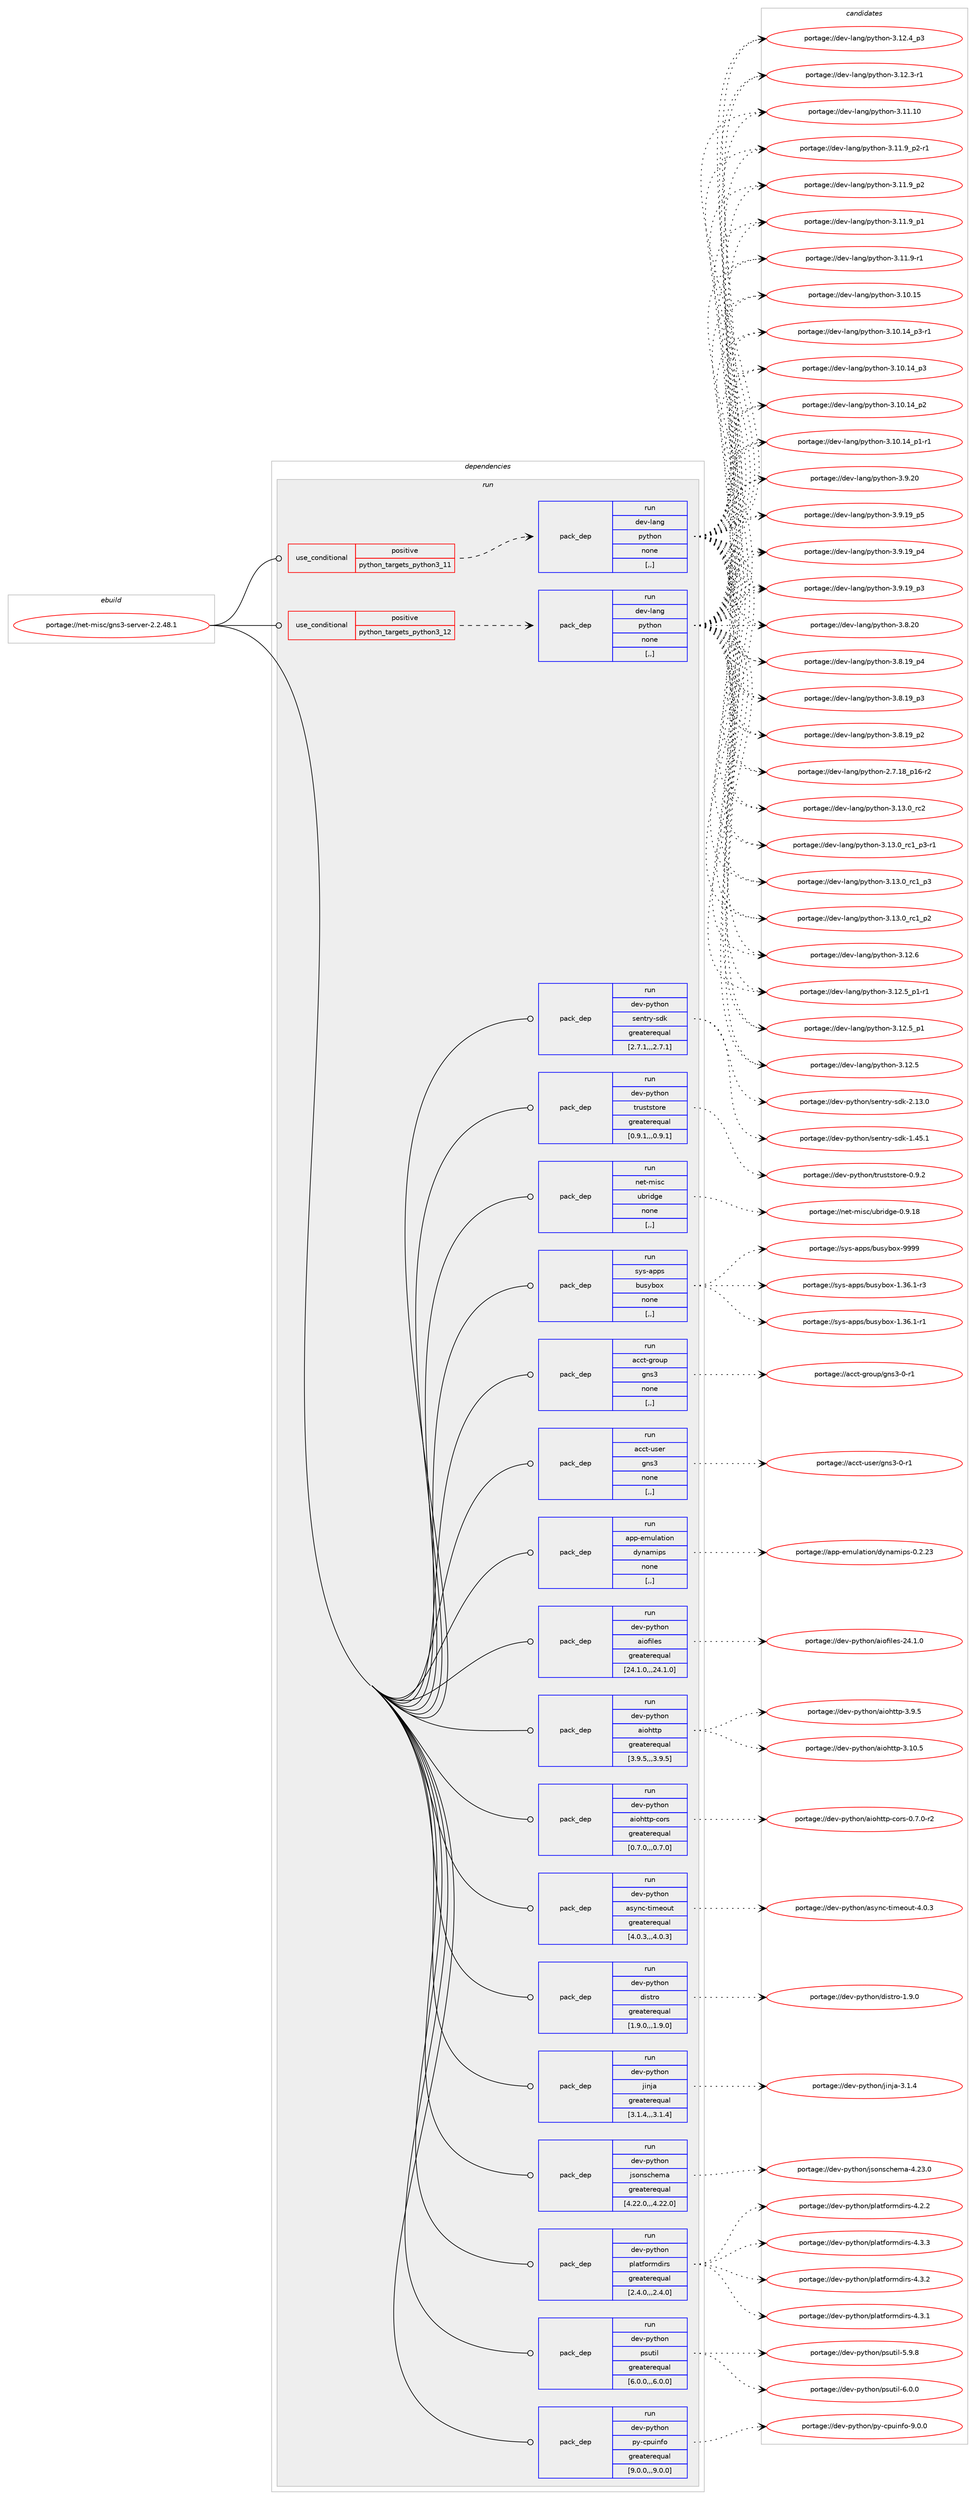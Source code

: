 digraph prolog {

# *************
# Graph options
# *************

newrank=true;
concentrate=true;
compound=true;
graph [rankdir=LR,fontname=Helvetica,fontsize=10,ranksep=1.5];#, ranksep=2.5, nodesep=0.2];
edge  [arrowhead=vee];
node  [fontname=Helvetica,fontsize=10];

# **********
# The ebuild
# **********

subgraph cluster_leftcol {
color=gray;
label=<<i>ebuild</i>>;
id [label="portage://net-misc/gns3-server-2.2.48.1", color=red, width=4, href="../net-misc/gns3-server-2.2.48.1.svg"];
}

# ****************
# The dependencies
# ****************

subgraph cluster_midcol {
color=gray;
label=<<i>dependencies</i>>;
subgraph cluster_compile {
fillcolor="#eeeeee";
style=filled;
label=<<i>compile</i>>;
}
subgraph cluster_compileandrun {
fillcolor="#eeeeee";
style=filled;
label=<<i>compile and run</i>>;
}
subgraph cluster_run {
fillcolor="#eeeeee";
style=filled;
label=<<i>run</i>>;
subgraph cond231249 {
dependency880942 [label=<<TABLE BORDER="0" CELLBORDER="1" CELLSPACING="0" CELLPADDING="4"><TR><TD ROWSPAN="3" CELLPADDING="10">use_conditional</TD></TR><TR><TD>positive</TD></TR><TR><TD>python_targets_python3_11</TD></TR></TABLE>>, shape=none, color=red];
subgraph pack643260 {
dependency880943 [label=<<TABLE BORDER="0" CELLBORDER="1" CELLSPACING="0" CELLPADDING="4" WIDTH="220"><TR><TD ROWSPAN="6" CELLPADDING="30">pack_dep</TD></TR><TR><TD WIDTH="110">run</TD></TR><TR><TD>dev-lang</TD></TR><TR><TD>python</TD></TR><TR><TD>none</TD></TR><TR><TD>[,,]</TD></TR></TABLE>>, shape=none, color=blue];
}
dependency880942:e -> dependency880943:w [weight=20,style="dashed",arrowhead="vee"];
}
id:e -> dependency880942:w [weight=20,style="solid",arrowhead="odot"];
subgraph cond231250 {
dependency880944 [label=<<TABLE BORDER="0" CELLBORDER="1" CELLSPACING="0" CELLPADDING="4"><TR><TD ROWSPAN="3" CELLPADDING="10">use_conditional</TD></TR><TR><TD>positive</TD></TR><TR><TD>python_targets_python3_12</TD></TR></TABLE>>, shape=none, color=red];
subgraph pack643261 {
dependency880945 [label=<<TABLE BORDER="0" CELLBORDER="1" CELLSPACING="0" CELLPADDING="4" WIDTH="220"><TR><TD ROWSPAN="6" CELLPADDING="30">pack_dep</TD></TR><TR><TD WIDTH="110">run</TD></TR><TR><TD>dev-lang</TD></TR><TR><TD>python</TD></TR><TR><TD>none</TD></TR><TR><TD>[,,]</TD></TR></TABLE>>, shape=none, color=blue];
}
dependency880944:e -> dependency880945:w [weight=20,style="dashed",arrowhead="vee"];
}
id:e -> dependency880944:w [weight=20,style="solid",arrowhead="odot"];
subgraph pack643262 {
dependency880946 [label=<<TABLE BORDER="0" CELLBORDER="1" CELLSPACING="0" CELLPADDING="4" WIDTH="220"><TR><TD ROWSPAN="6" CELLPADDING="30">pack_dep</TD></TR><TR><TD WIDTH="110">run</TD></TR><TR><TD>acct-group</TD></TR><TR><TD>gns3</TD></TR><TR><TD>none</TD></TR><TR><TD>[,,]</TD></TR></TABLE>>, shape=none, color=blue];
}
id:e -> dependency880946:w [weight=20,style="solid",arrowhead="odot"];
subgraph pack643263 {
dependency880947 [label=<<TABLE BORDER="0" CELLBORDER="1" CELLSPACING="0" CELLPADDING="4" WIDTH="220"><TR><TD ROWSPAN="6" CELLPADDING="30">pack_dep</TD></TR><TR><TD WIDTH="110">run</TD></TR><TR><TD>acct-user</TD></TR><TR><TD>gns3</TD></TR><TR><TD>none</TD></TR><TR><TD>[,,]</TD></TR></TABLE>>, shape=none, color=blue];
}
id:e -> dependency880947:w [weight=20,style="solid",arrowhead="odot"];
subgraph pack643264 {
dependency880948 [label=<<TABLE BORDER="0" CELLBORDER="1" CELLSPACING="0" CELLPADDING="4" WIDTH="220"><TR><TD ROWSPAN="6" CELLPADDING="30">pack_dep</TD></TR><TR><TD WIDTH="110">run</TD></TR><TR><TD>app-emulation</TD></TR><TR><TD>dynamips</TD></TR><TR><TD>none</TD></TR><TR><TD>[,,]</TD></TR></TABLE>>, shape=none, color=blue];
}
id:e -> dependency880948:w [weight=20,style="solid",arrowhead="odot"];
subgraph pack643265 {
dependency880949 [label=<<TABLE BORDER="0" CELLBORDER="1" CELLSPACING="0" CELLPADDING="4" WIDTH="220"><TR><TD ROWSPAN="6" CELLPADDING="30">pack_dep</TD></TR><TR><TD WIDTH="110">run</TD></TR><TR><TD>dev-python</TD></TR><TR><TD>aiofiles</TD></TR><TR><TD>greaterequal</TD></TR><TR><TD>[24.1.0,,,24.1.0]</TD></TR></TABLE>>, shape=none, color=blue];
}
id:e -> dependency880949:w [weight=20,style="solid",arrowhead="odot"];
subgraph pack643266 {
dependency880950 [label=<<TABLE BORDER="0" CELLBORDER="1" CELLSPACING="0" CELLPADDING="4" WIDTH="220"><TR><TD ROWSPAN="6" CELLPADDING="30">pack_dep</TD></TR><TR><TD WIDTH="110">run</TD></TR><TR><TD>dev-python</TD></TR><TR><TD>aiohttp</TD></TR><TR><TD>greaterequal</TD></TR><TR><TD>[3.9.5,,,3.9.5]</TD></TR></TABLE>>, shape=none, color=blue];
}
id:e -> dependency880950:w [weight=20,style="solid",arrowhead="odot"];
subgraph pack643267 {
dependency880951 [label=<<TABLE BORDER="0" CELLBORDER="1" CELLSPACING="0" CELLPADDING="4" WIDTH="220"><TR><TD ROWSPAN="6" CELLPADDING="30">pack_dep</TD></TR><TR><TD WIDTH="110">run</TD></TR><TR><TD>dev-python</TD></TR><TR><TD>aiohttp-cors</TD></TR><TR><TD>greaterequal</TD></TR><TR><TD>[0.7.0,,,0.7.0]</TD></TR></TABLE>>, shape=none, color=blue];
}
id:e -> dependency880951:w [weight=20,style="solid",arrowhead="odot"];
subgraph pack643268 {
dependency880952 [label=<<TABLE BORDER="0" CELLBORDER="1" CELLSPACING="0" CELLPADDING="4" WIDTH="220"><TR><TD ROWSPAN="6" CELLPADDING="30">pack_dep</TD></TR><TR><TD WIDTH="110">run</TD></TR><TR><TD>dev-python</TD></TR><TR><TD>async-timeout</TD></TR><TR><TD>greaterequal</TD></TR><TR><TD>[4.0.3,,,4.0.3]</TD></TR></TABLE>>, shape=none, color=blue];
}
id:e -> dependency880952:w [weight=20,style="solid",arrowhead="odot"];
subgraph pack643269 {
dependency880953 [label=<<TABLE BORDER="0" CELLBORDER="1" CELLSPACING="0" CELLPADDING="4" WIDTH="220"><TR><TD ROWSPAN="6" CELLPADDING="30">pack_dep</TD></TR><TR><TD WIDTH="110">run</TD></TR><TR><TD>dev-python</TD></TR><TR><TD>distro</TD></TR><TR><TD>greaterequal</TD></TR><TR><TD>[1.9.0,,,1.9.0]</TD></TR></TABLE>>, shape=none, color=blue];
}
id:e -> dependency880953:w [weight=20,style="solid",arrowhead="odot"];
subgraph pack643270 {
dependency880954 [label=<<TABLE BORDER="0" CELLBORDER="1" CELLSPACING="0" CELLPADDING="4" WIDTH="220"><TR><TD ROWSPAN="6" CELLPADDING="30">pack_dep</TD></TR><TR><TD WIDTH="110">run</TD></TR><TR><TD>dev-python</TD></TR><TR><TD>jinja</TD></TR><TR><TD>greaterequal</TD></TR><TR><TD>[3.1.4,,,3.1.4]</TD></TR></TABLE>>, shape=none, color=blue];
}
id:e -> dependency880954:w [weight=20,style="solid",arrowhead="odot"];
subgraph pack643271 {
dependency880955 [label=<<TABLE BORDER="0" CELLBORDER="1" CELLSPACING="0" CELLPADDING="4" WIDTH="220"><TR><TD ROWSPAN="6" CELLPADDING="30">pack_dep</TD></TR><TR><TD WIDTH="110">run</TD></TR><TR><TD>dev-python</TD></TR><TR><TD>jsonschema</TD></TR><TR><TD>greaterequal</TD></TR><TR><TD>[4.22.0,,,4.22.0]</TD></TR></TABLE>>, shape=none, color=blue];
}
id:e -> dependency880955:w [weight=20,style="solid",arrowhead="odot"];
subgraph pack643272 {
dependency880956 [label=<<TABLE BORDER="0" CELLBORDER="1" CELLSPACING="0" CELLPADDING="4" WIDTH="220"><TR><TD ROWSPAN="6" CELLPADDING="30">pack_dep</TD></TR><TR><TD WIDTH="110">run</TD></TR><TR><TD>dev-python</TD></TR><TR><TD>platformdirs</TD></TR><TR><TD>greaterequal</TD></TR><TR><TD>[2.4.0,,,2.4.0]</TD></TR></TABLE>>, shape=none, color=blue];
}
id:e -> dependency880956:w [weight=20,style="solid",arrowhead="odot"];
subgraph pack643273 {
dependency880957 [label=<<TABLE BORDER="0" CELLBORDER="1" CELLSPACING="0" CELLPADDING="4" WIDTH="220"><TR><TD ROWSPAN="6" CELLPADDING="30">pack_dep</TD></TR><TR><TD WIDTH="110">run</TD></TR><TR><TD>dev-python</TD></TR><TR><TD>psutil</TD></TR><TR><TD>greaterequal</TD></TR><TR><TD>[6.0.0,,,6.0.0]</TD></TR></TABLE>>, shape=none, color=blue];
}
id:e -> dependency880957:w [weight=20,style="solid",arrowhead="odot"];
subgraph pack643274 {
dependency880958 [label=<<TABLE BORDER="0" CELLBORDER="1" CELLSPACING="0" CELLPADDING="4" WIDTH="220"><TR><TD ROWSPAN="6" CELLPADDING="30">pack_dep</TD></TR><TR><TD WIDTH="110">run</TD></TR><TR><TD>dev-python</TD></TR><TR><TD>py-cpuinfo</TD></TR><TR><TD>greaterequal</TD></TR><TR><TD>[9.0.0,,,9.0.0]</TD></TR></TABLE>>, shape=none, color=blue];
}
id:e -> dependency880958:w [weight=20,style="solid",arrowhead="odot"];
subgraph pack643275 {
dependency880959 [label=<<TABLE BORDER="0" CELLBORDER="1" CELLSPACING="0" CELLPADDING="4" WIDTH="220"><TR><TD ROWSPAN="6" CELLPADDING="30">pack_dep</TD></TR><TR><TD WIDTH="110">run</TD></TR><TR><TD>dev-python</TD></TR><TR><TD>sentry-sdk</TD></TR><TR><TD>greaterequal</TD></TR><TR><TD>[2.7.1,,,2.7.1]</TD></TR></TABLE>>, shape=none, color=blue];
}
id:e -> dependency880959:w [weight=20,style="solid",arrowhead="odot"];
subgraph pack643276 {
dependency880960 [label=<<TABLE BORDER="0" CELLBORDER="1" CELLSPACING="0" CELLPADDING="4" WIDTH="220"><TR><TD ROWSPAN="6" CELLPADDING="30">pack_dep</TD></TR><TR><TD WIDTH="110">run</TD></TR><TR><TD>dev-python</TD></TR><TR><TD>truststore</TD></TR><TR><TD>greaterequal</TD></TR><TR><TD>[0.9.1,,,0.9.1]</TD></TR></TABLE>>, shape=none, color=blue];
}
id:e -> dependency880960:w [weight=20,style="solid",arrowhead="odot"];
subgraph pack643277 {
dependency880961 [label=<<TABLE BORDER="0" CELLBORDER="1" CELLSPACING="0" CELLPADDING="4" WIDTH="220"><TR><TD ROWSPAN="6" CELLPADDING="30">pack_dep</TD></TR><TR><TD WIDTH="110">run</TD></TR><TR><TD>net-misc</TD></TR><TR><TD>ubridge</TD></TR><TR><TD>none</TD></TR><TR><TD>[,,]</TD></TR></TABLE>>, shape=none, color=blue];
}
id:e -> dependency880961:w [weight=20,style="solid",arrowhead="odot"];
subgraph pack643278 {
dependency880962 [label=<<TABLE BORDER="0" CELLBORDER="1" CELLSPACING="0" CELLPADDING="4" WIDTH="220"><TR><TD ROWSPAN="6" CELLPADDING="30">pack_dep</TD></TR><TR><TD WIDTH="110">run</TD></TR><TR><TD>sys-apps</TD></TR><TR><TD>busybox</TD></TR><TR><TD>none</TD></TR><TR><TD>[,,]</TD></TR></TABLE>>, shape=none, color=blue];
}
id:e -> dependency880962:w [weight=20,style="solid",arrowhead="odot"];
}
}

# **************
# The candidates
# **************

subgraph cluster_choices {
rank=same;
color=gray;
label=<<i>candidates</i>>;

subgraph choice643260 {
color=black;
nodesep=1;
choice10010111845108971101034711212111610411111045514649514648951149950 [label="portage://dev-lang/python-3.13.0_rc2", color=red, width=4,href="../dev-lang/python-3.13.0_rc2.svg"];
choice1001011184510897110103471121211161041111104551464951464895114994995112514511449 [label="portage://dev-lang/python-3.13.0_rc1_p3-r1", color=red, width=4,href="../dev-lang/python-3.13.0_rc1_p3-r1.svg"];
choice100101118451089711010347112121116104111110455146495146489511499499511251 [label="portage://dev-lang/python-3.13.0_rc1_p3", color=red, width=4,href="../dev-lang/python-3.13.0_rc1_p3.svg"];
choice100101118451089711010347112121116104111110455146495146489511499499511250 [label="portage://dev-lang/python-3.13.0_rc1_p2", color=red, width=4,href="../dev-lang/python-3.13.0_rc1_p2.svg"];
choice10010111845108971101034711212111610411111045514649504654 [label="portage://dev-lang/python-3.12.6", color=red, width=4,href="../dev-lang/python-3.12.6.svg"];
choice1001011184510897110103471121211161041111104551464950465395112494511449 [label="portage://dev-lang/python-3.12.5_p1-r1", color=red, width=4,href="../dev-lang/python-3.12.5_p1-r1.svg"];
choice100101118451089711010347112121116104111110455146495046539511249 [label="portage://dev-lang/python-3.12.5_p1", color=red, width=4,href="../dev-lang/python-3.12.5_p1.svg"];
choice10010111845108971101034711212111610411111045514649504653 [label="portage://dev-lang/python-3.12.5", color=red, width=4,href="../dev-lang/python-3.12.5.svg"];
choice100101118451089711010347112121116104111110455146495046529511251 [label="portage://dev-lang/python-3.12.4_p3", color=red, width=4,href="../dev-lang/python-3.12.4_p3.svg"];
choice100101118451089711010347112121116104111110455146495046514511449 [label="portage://dev-lang/python-3.12.3-r1", color=red, width=4,href="../dev-lang/python-3.12.3-r1.svg"];
choice1001011184510897110103471121211161041111104551464949464948 [label="portage://dev-lang/python-3.11.10", color=red, width=4,href="../dev-lang/python-3.11.10.svg"];
choice1001011184510897110103471121211161041111104551464949465795112504511449 [label="portage://dev-lang/python-3.11.9_p2-r1", color=red, width=4,href="../dev-lang/python-3.11.9_p2-r1.svg"];
choice100101118451089711010347112121116104111110455146494946579511250 [label="portage://dev-lang/python-3.11.9_p2", color=red, width=4,href="../dev-lang/python-3.11.9_p2.svg"];
choice100101118451089711010347112121116104111110455146494946579511249 [label="portage://dev-lang/python-3.11.9_p1", color=red, width=4,href="../dev-lang/python-3.11.9_p1.svg"];
choice100101118451089711010347112121116104111110455146494946574511449 [label="portage://dev-lang/python-3.11.9-r1", color=red, width=4,href="../dev-lang/python-3.11.9-r1.svg"];
choice1001011184510897110103471121211161041111104551464948464953 [label="portage://dev-lang/python-3.10.15", color=red, width=4,href="../dev-lang/python-3.10.15.svg"];
choice100101118451089711010347112121116104111110455146494846495295112514511449 [label="portage://dev-lang/python-3.10.14_p3-r1", color=red, width=4,href="../dev-lang/python-3.10.14_p3-r1.svg"];
choice10010111845108971101034711212111610411111045514649484649529511251 [label="portage://dev-lang/python-3.10.14_p3", color=red, width=4,href="../dev-lang/python-3.10.14_p3.svg"];
choice10010111845108971101034711212111610411111045514649484649529511250 [label="portage://dev-lang/python-3.10.14_p2", color=red, width=4,href="../dev-lang/python-3.10.14_p2.svg"];
choice100101118451089711010347112121116104111110455146494846495295112494511449 [label="portage://dev-lang/python-3.10.14_p1-r1", color=red, width=4,href="../dev-lang/python-3.10.14_p1-r1.svg"];
choice10010111845108971101034711212111610411111045514657465048 [label="portage://dev-lang/python-3.9.20", color=red, width=4,href="../dev-lang/python-3.9.20.svg"];
choice100101118451089711010347112121116104111110455146574649579511253 [label="portage://dev-lang/python-3.9.19_p5", color=red, width=4,href="../dev-lang/python-3.9.19_p5.svg"];
choice100101118451089711010347112121116104111110455146574649579511252 [label="portage://dev-lang/python-3.9.19_p4", color=red, width=4,href="../dev-lang/python-3.9.19_p4.svg"];
choice100101118451089711010347112121116104111110455146574649579511251 [label="portage://dev-lang/python-3.9.19_p3", color=red, width=4,href="../dev-lang/python-3.9.19_p3.svg"];
choice10010111845108971101034711212111610411111045514656465048 [label="portage://dev-lang/python-3.8.20", color=red, width=4,href="../dev-lang/python-3.8.20.svg"];
choice100101118451089711010347112121116104111110455146564649579511252 [label="portage://dev-lang/python-3.8.19_p4", color=red, width=4,href="../dev-lang/python-3.8.19_p4.svg"];
choice100101118451089711010347112121116104111110455146564649579511251 [label="portage://dev-lang/python-3.8.19_p3", color=red, width=4,href="../dev-lang/python-3.8.19_p3.svg"];
choice100101118451089711010347112121116104111110455146564649579511250 [label="portage://dev-lang/python-3.8.19_p2", color=red, width=4,href="../dev-lang/python-3.8.19_p2.svg"];
choice100101118451089711010347112121116104111110455046554649569511249544511450 [label="portage://dev-lang/python-2.7.18_p16-r2", color=red, width=4,href="../dev-lang/python-2.7.18_p16-r2.svg"];
dependency880943:e -> choice10010111845108971101034711212111610411111045514649514648951149950:w [style=dotted,weight="100"];
dependency880943:e -> choice1001011184510897110103471121211161041111104551464951464895114994995112514511449:w [style=dotted,weight="100"];
dependency880943:e -> choice100101118451089711010347112121116104111110455146495146489511499499511251:w [style=dotted,weight="100"];
dependency880943:e -> choice100101118451089711010347112121116104111110455146495146489511499499511250:w [style=dotted,weight="100"];
dependency880943:e -> choice10010111845108971101034711212111610411111045514649504654:w [style=dotted,weight="100"];
dependency880943:e -> choice1001011184510897110103471121211161041111104551464950465395112494511449:w [style=dotted,weight="100"];
dependency880943:e -> choice100101118451089711010347112121116104111110455146495046539511249:w [style=dotted,weight="100"];
dependency880943:e -> choice10010111845108971101034711212111610411111045514649504653:w [style=dotted,weight="100"];
dependency880943:e -> choice100101118451089711010347112121116104111110455146495046529511251:w [style=dotted,weight="100"];
dependency880943:e -> choice100101118451089711010347112121116104111110455146495046514511449:w [style=dotted,weight="100"];
dependency880943:e -> choice1001011184510897110103471121211161041111104551464949464948:w [style=dotted,weight="100"];
dependency880943:e -> choice1001011184510897110103471121211161041111104551464949465795112504511449:w [style=dotted,weight="100"];
dependency880943:e -> choice100101118451089711010347112121116104111110455146494946579511250:w [style=dotted,weight="100"];
dependency880943:e -> choice100101118451089711010347112121116104111110455146494946579511249:w [style=dotted,weight="100"];
dependency880943:e -> choice100101118451089711010347112121116104111110455146494946574511449:w [style=dotted,weight="100"];
dependency880943:e -> choice1001011184510897110103471121211161041111104551464948464953:w [style=dotted,weight="100"];
dependency880943:e -> choice100101118451089711010347112121116104111110455146494846495295112514511449:w [style=dotted,weight="100"];
dependency880943:e -> choice10010111845108971101034711212111610411111045514649484649529511251:w [style=dotted,weight="100"];
dependency880943:e -> choice10010111845108971101034711212111610411111045514649484649529511250:w [style=dotted,weight="100"];
dependency880943:e -> choice100101118451089711010347112121116104111110455146494846495295112494511449:w [style=dotted,weight="100"];
dependency880943:e -> choice10010111845108971101034711212111610411111045514657465048:w [style=dotted,weight="100"];
dependency880943:e -> choice100101118451089711010347112121116104111110455146574649579511253:w [style=dotted,weight="100"];
dependency880943:e -> choice100101118451089711010347112121116104111110455146574649579511252:w [style=dotted,weight="100"];
dependency880943:e -> choice100101118451089711010347112121116104111110455146574649579511251:w [style=dotted,weight="100"];
dependency880943:e -> choice10010111845108971101034711212111610411111045514656465048:w [style=dotted,weight="100"];
dependency880943:e -> choice100101118451089711010347112121116104111110455146564649579511252:w [style=dotted,weight="100"];
dependency880943:e -> choice100101118451089711010347112121116104111110455146564649579511251:w [style=dotted,weight="100"];
dependency880943:e -> choice100101118451089711010347112121116104111110455146564649579511250:w [style=dotted,weight="100"];
dependency880943:e -> choice100101118451089711010347112121116104111110455046554649569511249544511450:w [style=dotted,weight="100"];
}
subgraph choice643261 {
color=black;
nodesep=1;
choice10010111845108971101034711212111610411111045514649514648951149950 [label="portage://dev-lang/python-3.13.0_rc2", color=red, width=4,href="../dev-lang/python-3.13.0_rc2.svg"];
choice1001011184510897110103471121211161041111104551464951464895114994995112514511449 [label="portage://dev-lang/python-3.13.0_rc1_p3-r1", color=red, width=4,href="../dev-lang/python-3.13.0_rc1_p3-r1.svg"];
choice100101118451089711010347112121116104111110455146495146489511499499511251 [label="portage://dev-lang/python-3.13.0_rc1_p3", color=red, width=4,href="../dev-lang/python-3.13.0_rc1_p3.svg"];
choice100101118451089711010347112121116104111110455146495146489511499499511250 [label="portage://dev-lang/python-3.13.0_rc1_p2", color=red, width=4,href="../dev-lang/python-3.13.0_rc1_p2.svg"];
choice10010111845108971101034711212111610411111045514649504654 [label="portage://dev-lang/python-3.12.6", color=red, width=4,href="../dev-lang/python-3.12.6.svg"];
choice1001011184510897110103471121211161041111104551464950465395112494511449 [label="portage://dev-lang/python-3.12.5_p1-r1", color=red, width=4,href="../dev-lang/python-3.12.5_p1-r1.svg"];
choice100101118451089711010347112121116104111110455146495046539511249 [label="portage://dev-lang/python-3.12.5_p1", color=red, width=4,href="../dev-lang/python-3.12.5_p1.svg"];
choice10010111845108971101034711212111610411111045514649504653 [label="portage://dev-lang/python-3.12.5", color=red, width=4,href="../dev-lang/python-3.12.5.svg"];
choice100101118451089711010347112121116104111110455146495046529511251 [label="portage://dev-lang/python-3.12.4_p3", color=red, width=4,href="../dev-lang/python-3.12.4_p3.svg"];
choice100101118451089711010347112121116104111110455146495046514511449 [label="portage://dev-lang/python-3.12.3-r1", color=red, width=4,href="../dev-lang/python-3.12.3-r1.svg"];
choice1001011184510897110103471121211161041111104551464949464948 [label="portage://dev-lang/python-3.11.10", color=red, width=4,href="../dev-lang/python-3.11.10.svg"];
choice1001011184510897110103471121211161041111104551464949465795112504511449 [label="portage://dev-lang/python-3.11.9_p2-r1", color=red, width=4,href="../dev-lang/python-3.11.9_p2-r1.svg"];
choice100101118451089711010347112121116104111110455146494946579511250 [label="portage://dev-lang/python-3.11.9_p2", color=red, width=4,href="../dev-lang/python-3.11.9_p2.svg"];
choice100101118451089711010347112121116104111110455146494946579511249 [label="portage://dev-lang/python-3.11.9_p1", color=red, width=4,href="../dev-lang/python-3.11.9_p1.svg"];
choice100101118451089711010347112121116104111110455146494946574511449 [label="portage://dev-lang/python-3.11.9-r1", color=red, width=4,href="../dev-lang/python-3.11.9-r1.svg"];
choice1001011184510897110103471121211161041111104551464948464953 [label="portage://dev-lang/python-3.10.15", color=red, width=4,href="../dev-lang/python-3.10.15.svg"];
choice100101118451089711010347112121116104111110455146494846495295112514511449 [label="portage://dev-lang/python-3.10.14_p3-r1", color=red, width=4,href="../dev-lang/python-3.10.14_p3-r1.svg"];
choice10010111845108971101034711212111610411111045514649484649529511251 [label="portage://dev-lang/python-3.10.14_p3", color=red, width=4,href="../dev-lang/python-3.10.14_p3.svg"];
choice10010111845108971101034711212111610411111045514649484649529511250 [label="portage://dev-lang/python-3.10.14_p2", color=red, width=4,href="../dev-lang/python-3.10.14_p2.svg"];
choice100101118451089711010347112121116104111110455146494846495295112494511449 [label="portage://dev-lang/python-3.10.14_p1-r1", color=red, width=4,href="../dev-lang/python-3.10.14_p1-r1.svg"];
choice10010111845108971101034711212111610411111045514657465048 [label="portage://dev-lang/python-3.9.20", color=red, width=4,href="../dev-lang/python-3.9.20.svg"];
choice100101118451089711010347112121116104111110455146574649579511253 [label="portage://dev-lang/python-3.9.19_p5", color=red, width=4,href="../dev-lang/python-3.9.19_p5.svg"];
choice100101118451089711010347112121116104111110455146574649579511252 [label="portage://dev-lang/python-3.9.19_p4", color=red, width=4,href="../dev-lang/python-3.9.19_p4.svg"];
choice100101118451089711010347112121116104111110455146574649579511251 [label="portage://dev-lang/python-3.9.19_p3", color=red, width=4,href="../dev-lang/python-3.9.19_p3.svg"];
choice10010111845108971101034711212111610411111045514656465048 [label="portage://dev-lang/python-3.8.20", color=red, width=4,href="../dev-lang/python-3.8.20.svg"];
choice100101118451089711010347112121116104111110455146564649579511252 [label="portage://dev-lang/python-3.8.19_p4", color=red, width=4,href="../dev-lang/python-3.8.19_p4.svg"];
choice100101118451089711010347112121116104111110455146564649579511251 [label="portage://dev-lang/python-3.8.19_p3", color=red, width=4,href="../dev-lang/python-3.8.19_p3.svg"];
choice100101118451089711010347112121116104111110455146564649579511250 [label="portage://dev-lang/python-3.8.19_p2", color=red, width=4,href="../dev-lang/python-3.8.19_p2.svg"];
choice100101118451089711010347112121116104111110455046554649569511249544511450 [label="portage://dev-lang/python-2.7.18_p16-r2", color=red, width=4,href="../dev-lang/python-2.7.18_p16-r2.svg"];
dependency880945:e -> choice10010111845108971101034711212111610411111045514649514648951149950:w [style=dotted,weight="100"];
dependency880945:e -> choice1001011184510897110103471121211161041111104551464951464895114994995112514511449:w [style=dotted,weight="100"];
dependency880945:e -> choice100101118451089711010347112121116104111110455146495146489511499499511251:w [style=dotted,weight="100"];
dependency880945:e -> choice100101118451089711010347112121116104111110455146495146489511499499511250:w [style=dotted,weight="100"];
dependency880945:e -> choice10010111845108971101034711212111610411111045514649504654:w [style=dotted,weight="100"];
dependency880945:e -> choice1001011184510897110103471121211161041111104551464950465395112494511449:w [style=dotted,weight="100"];
dependency880945:e -> choice100101118451089711010347112121116104111110455146495046539511249:w [style=dotted,weight="100"];
dependency880945:e -> choice10010111845108971101034711212111610411111045514649504653:w [style=dotted,weight="100"];
dependency880945:e -> choice100101118451089711010347112121116104111110455146495046529511251:w [style=dotted,weight="100"];
dependency880945:e -> choice100101118451089711010347112121116104111110455146495046514511449:w [style=dotted,weight="100"];
dependency880945:e -> choice1001011184510897110103471121211161041111104551464949464948:w [style=dotted,weight="100"];
dependency880945:e -> choice1001011184510897110103471121211161041111104551464949465795112504511449:w [style=dotted,weight="100"];
dependency880945:e -> choice100101118451089711010347112121116104111110455146494946579511250:w [style=dotted,weight="100"];
dependency880945:e -> choice100101118451089711010347112121116104111110455146494946579511249:w [style=dotted,weight="100"];
dependency880945:e -> choice100101118451089711010347112121116104111110455146494946574511449:w [style=dotted,weight="100"];
dependency880945:e -> choice1001011184510897110103471121211161041111104551464948464953:w [style=dotted,weight="100"];
dependency880945:e -> choice100101118451089711010347112121116104111110455146494846495295112514511449:w [style=dotted,weight="100"];
dependency880945:e -> choice10010111845108971101034711212111610411111045514649484649529511251:w [style=dotted,weight="100"];
dependency880945:e -> choice10010111845108971101034711212111610411111045514649484649529511250:w [style=dotted,weight="100"];
dependency880945:e -> choice100101118451089711010347112121116104111110455146494846495295112494511449:w [style=dotted,weight="100"];
dependency880945:e -> choice10010111845108971101034711212111610411111045514657465048:w [style=dotted,weight="100"];
dependency880945:e -> choice100101118451089711010347112121116104111110455146574649579511253:w [style=dotted,weight="100"];
dependency880945:e -> choice100101118451089711010347112121116104111110455146574649579511252:w [style=dotted,weight="100"];
dependency880945:e -> choice100101118451089711010347112121116104111110455146574649579511251:w [style=dotted,weight="100"];
dependency880945:e -> choice10010111845108971101034711212111610411111045514656465048:w [style=dotted,weight="100"];
dependency880945:e -> choice100101118451089711010347112121116104111110455146564649579511252:w [style=dotted,weight="100"];
dependency880945:e -> choice100101118451089711010347112121116104111110455146564649579511251:w [style=dotted,weight="100"];
dependency880945:e -> choice100101118451089711010347112121116104111110455146564649579511250:w [style=dotted,weight="100"];
dependency880945:e -> choice100101118451089711010347112121116104111110455046554649569511249544511450:w [style=dotted,weight="100"];
}
subgraph choice643262 {
color=black;
nodesep=1;
choice97999911645103114111117112471031101155145484511449 [label="portage://acct-group/gns3-0-r1", color=red, width=4,href="../acct-group/gns3-0-r1.svg"];
dependency880946:e -> choice97999911645103114111117112471031101155145484511449:w [style=dotted,weight="100"];
}
subgraph choice643263 {
color=black;
nodesep=1;
choice97999911645117115101114471031101155145484511449 [label="portage://acct-user/gns3-0-r1", color=red, width=4,href="../acct-user/gns3-0-r1.svg"];
dependency880947:e -> choice97999911645117115101114471031101155145484511449:w [style=dotted,weight="100"];
}
subgraph choice643264 {
color=black;
nodesep=1;
choice971121124510110911710897116105111110471001211109710910511211545484650465051 [label="portage://app-emulation/dynamips-0.2.23", color=red, width=4,href="../app-emulation/dynamips-0.2.23.svg"];
dependency880948:e -> choice971121124510110911710897116105111110471001211109710910511211545484650465051:w [style=dotted,weight="100"];
}
subgraph choice643265 {
color=black;
nodesep=1;
choice10010111845112121116104111110479710511110210510810111545505246494648 [label="portage://dev-python/aiofiles-24.1.0", color=red, width=4,href="../dev-python/aiofiles-24.1.0.svg"];
dependency880949:e -> choice10010111845112121116104111110479710511110210510810111545505246494648:w [style=dotted,weight="100"];
}
subgraph choice643266 {
color=black;
nodesep=1;
choice10010111845112121116104111110479710511110411611611245514649484653 [label="portage://dev-python/aiohttp-3.10.5", color=red, width=4,href="../dev-python/aiohttp-3.10.5.svg"];
choice100101118451121211161041111104797105111104116116112455146574653 [label="portage://dev-python/aiohttp-3.9.5", color=red, width=4,href="../dev-python/aiohttp-3.9.5.svg"];
dependency880950:e -> choice10010111845112121116104111110479710511110411611611245514649484653:w [style=dotted,weight="100"];
dependency880950:e -> choice100101118451121211161041111104797105111104116116112455146574653:w [style=dotted,weight="100"];
}
subgraph choice643267 {
color=black;
nodesep=1;
choice10010111845112121116104111110479710511110411611611245991111141154548465546484511450 [label="portage://dev-python/aiohttp-cors-0.7.0-r2", color=red, width=4,href="../dev-python/aiohttp-cors-0.7.0-r2.svg"];
dependency880951:e -> choice10010111845112121116104111110479710511110411611611245991111141154548465546484511450:w [style=dotted,weight="100"];
}
subgraph choice643268 {
color=black;
nodesep=1;
choice1001011184511212111610411111047971151211109945116105109101111117116455246484651 [label="portage://dev-python/async-timeout-4.0.3", color=red, width=4,href="../dev-python/async-timeout-4.0.3.svg"];
dependency880952:e -> choice1001011184511212111610411111047971151211109945116105109101111117116455246484651:w [style=dotted,weight="100"];
}
subgraph choice643269 {
color=black;
nodesep=1;
choice1001011184511212111610411111047100105115116114111454946574648 [label="portage://dev-python/distro-1.9.0", color=red, width=4,href="../dev-python/distro-1.9.0.svg"];
dependency880953:e -> choice1001011184511212111610411111047100105115116114111454946574648:w [style=dotted,weight="100"];
}
subgraph choice643270 {
color=black;
nodesep=1;
choice100101118451121211161041111104710610511010697455146494652 [label="portage://dev-python/jinja-3.1.4", color=red, width=4,href="../dev-python/jinja-3.1.4.svg"];
dependency880954:e -> choice100101118451121211161041111104710610511010697455146494652:w [style=dotted,weight="100"];
}
subgraph choice643271 {
color=black;
nodesep=1;
choice1001011184511212111610411111047106115111110115991041011099745524650514648 [label="portage://dev-python/jsonschema-4.23.0", color=red, width=4,href="../dev-python/jsonschema-4.23.0.svg"];
dependency880955:e -> choice1001011184511212111610411111047106115111110115991041011099745524650514648:w [style=dotted,weight="100"];
}
subgraph choice643272 {
color=black;
nodesep=1;
choice100101118451121211161041111104711210897116102111114109100105114115455246514651 [label="portage://dev-python/platformdirs-4.3.3", color=red, width=4,href="../dev-python/platformdirs-4.3.3.svg"];
choice100101118451121211161041111104711210897116102111114109100105114115455246514650 [label="portage://dev-python/platformdirs-4.3.2", color=red, width=4,href="../dev-python/platformdirs-4.3.2.svg"];
choice100101118451121211161041111104711210897116102111114109100105114115455246514649 [label="portage://dev-python/platformdirs-4.3.1", color=red, width=4,href="../dev-python/platformdirs-4.3.1.svg"];
choice100101118451121211161041111104711210897116102111114109100105114115455246504650 [label="portage://dev-python/platformdirs-4.2.2", color=red, width=4,href="../dev-python/platformdirs-4.2.2.svg"];
dependency880956:e -> choice100101118451121211161041111104711210897116102111114109100105114115455246514651:w [style=dotted,weight="100"];
dependency880956:e -> choice100101118451121211161041111104711210897116102111114109100105114115455246514650:w [style=dotted,weight="100"];
dependency880956:e -> choice100101118451121211161041111104711210897116102111114109100105114115455246514649:w [style=dotted,weight="100"];
dependency880956:e -> choice100101118451121211161041111104711210897116102111114109100105114115455246504650:w [style=dotted,weight="100"];
}
subgraph choice643273 {
color=black;
nodesep=1;
choice1001011184511212111610411111047112115117116105108455446484648 [label="portage://dev-python/psutil-6.0.0", color=red, width=4,href="../dev-python/psutil-6.0.0.svg"];
choice1001011184511212111610411111047112115117116105108455346574656 [label="portage://dev-python/psutil-5.9.8", color=red, width=4,href="../dev-python/psutil-5.9.8.svg"];
dependency880957:e -> choice1001011184511212111610411111047112115117116105108455446484648:w [style=dotted,weight="100"];
dependency880957:e -> choice1001011184511212111610411111047112115117116105108455346574656:w [style=dotted,weight="100"];
}
subgraph choice643274 {
color=black;
nodesep=1;
choice10010111845112121116104111110471121214599112117105110102111455746484648 [label="portage://dev-python/py-cpuinfo-9.0.0", color=red, width=4,href="../dev-python/py-cpuinfo-9.0.0.svg"];
dependency880958:e -> choice10010111845112121116104111110471121214599112117105110102111455746484648:w [style=dotted,weight="100"];
}
subgraph choice643275 {
color=black;
nodesep=1;
choice10010111845112121116104111110471151011101161141214511510010745504649514648 [label="portage://dev-python/sentry-sdk-2.13.0", color=red, width=4,href="../dev-python/sentry-sdk-2.13.0.svg"];
choice10010111845112121116104111110471151011101161141214511510010745494652534649 [label="portage://dev-python/sentry-sdk-1.45.1", color=red, width=4,href="../dev-python/sentry-sdk-1.45.1.svg"];
dependency880959:e -> choice10010111845112121116104111110471151011101161141214511510010745504649514648:w [style=dotted,weight="100"];
dependency880959:e -> choice10010111845112121116104111110471151011101161141214511510010745494652534649:w [style=dotted,weight="100"];
}
subgraph choice643276 {
color=black;
nodesep=1;
choice1001011184511212111610411111047116114117115116115116111114101454846574650 [label="portage://dev-python/truststore-0.9.2", color=red, width=4,href="../dev-python/truststore-0.9.2.svg"];
dependency880960:e -> choice1001011184511212111610411111047116114117115116115116111114101454846574650:w [style=dotted,weight="100"];
}
subgraph choice643277 {
color=black;
nodesep=1;
choice1101011164510910511599471179811410510010310145484657464956 [label="portage://net-misc/ubridge-0.9.18", color=red, width=4,href="../net-misc/ubridge-0.9.18.svg"];
dependency880961:e -> choice1101011164510910511599471179811410510010310145484657464956:w [style=dotted,weight="100"];
}
subgraph choice643278 {
color=black;
nodesep=1;
choice11512111545971121121154798117115121981111204557575757 [label="portage://sys-apps/busybox-9999", color=red, width=4,href="../sys-apps/busybox-9999.svg"];
choice1151211154597112112115479811711512198111120454946515446494511451 [label="portage://sys-apps/busybox-1.36.1-r3", color=red, width=4,href="../sys-apps/busybox-1.36.1-r3.svg"];
choice1151211154597112112115479811711512198111120454946515446494511449 [label="portage://sys-apps/busybox-1.36.1-r1", color=red, width=4,href="../sys-apps/busybox-1.36.1-r1.svg"];
dependency880962:e -> choice11512111545971121121154798117115121981111204557575757:w [style=dotted,weight="100"];
dependency880962:e -> choice1151211154597112112115479811711512198111120454946515446494511451:w [style=dotted,weight="100"];
dependency880962:e -> choice1151211154597112112115479811711512198111120454946515446494511449:w [style=dotted,weight="100"];
}
}

}

